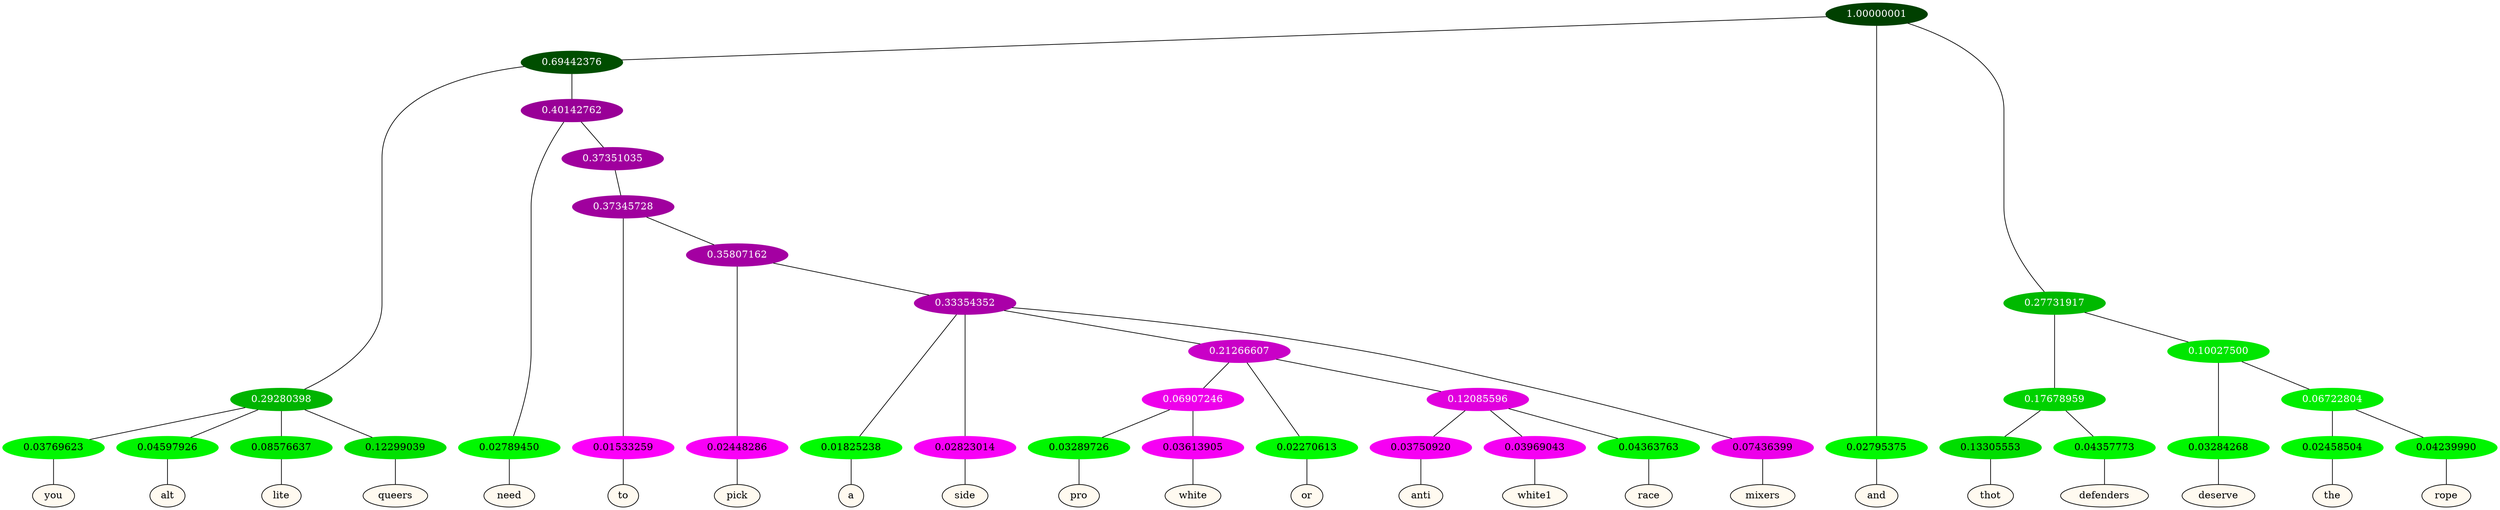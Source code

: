 graph {
	node [format=png height=0.15 nodesep=0.001 ordering=out overlap=prism overlap_scaling=0.01 ranksep=0.001 ratio=0.2 style=filled width=0.15]
	{
		rank=same
		a_w_8 [label=you color=black fillcolor=floralwhite style="filled,solid"]
		a_w_9 [label=alt color=black fillcolor=floralwhite style="filled,solid"]
		a_w_10 [label=lite color=black fillcolor=floralwhite style="filled,solid"]
		a_w_11 [label=queers color=black fillcolor=floralwhite style="filled,solid"]
		a_w_12 [label=need color=black fillcolor=floralwhite style="filled,solid"]
		a_w_21 [label=to color=black fillcolor=floralwhite style="filled,solid"]
		a_w_23 [label=pick color=black fillcolor=floralwhite style="filled,solid"]
		a_w_25 [label=a color=black fillcolor=floralwhite style="filled,solid"]
		a_w_26 [label=side color=black fillcolor=floralwhite style="filled,solid"]
		a_w_32 [label=pro color=black fillcolor=floralwhite style="filled,solid"]
		a_w_33 [label=white color=black fillcolor=floralwhite style="filled,solid"]
		a_w_30 [label=or color=black fillcolor=floralwhite style="filled,solid"]
		a_w_34 [label=anti color=black fillcolor=floralwhite style="filled,solid"]
		a_w_35 [label=white1 color=black fillcolor=floralwhite style="filled,solid"]
		a_w_36 [label=race color=black fillcolor=floralwhite style="filled,solid"]
		a_w_28 [label=mixers color=black fillcolor=floralwhite style="filled,solid"]
		a_w_2 [label=and color=black fillcolor=floralwhite style="filled,solid"]
		a_w_14 [label=thot color=black fillcolor=floralwhite style="filled,solid"]
		a_w_15 [label=defenders color=black fillcolor=floralwhite style="filled,solid"]
		a_w_16 [label=deserve color=black fillcolor=floralwhite style="filled,solid"]
		a_w_19 [label=the color=black fillcolor=floralwhite style="filled,solid"]
		a_w_20 [label=rope color=black fillcolor=floralwhite style="filled,solid"]
	}
	a_n_8 -- a_w_8
	a_n_9 -- a_w_9
	a_n_10 -- a_w_10
	a_n_11 -- a_w_11
	a_n_12 -- a_w_12
	a_n_21 -- a_w_21
	a_n_23 -- a_w_23
	a_n_25 -- a_w_25
	a_n_26 -- a_w_26
	a_n_32 -- a_w_32
	a_n_33 -- a_w_33
	a_n_30 -- a_w_30
	a_n_34 -- a_w_34
	a_n_35 -- a_w_35
	a_n_36 -- a_w_36
	a_n_28 -- a_w_28
	a_n_2 -- a_w_2
	a_n_14 -- a_w_14
	a_n_15 -- a_w_15
	a_n_16 -- a_w_16
	a_n_19 -- a_w_19
	a_n_20 -- a_w_20
	{
		rank=same
		a_n_8 [label=0.03769623 color="0.334 1.000 0.962" fontcolor=black]
		a_n_9 [label=0.04597926 color="0.334 1.000 0.954" fontcolor=black]
		a_n_10 [label=0.08576637 color="0.334 1.000 0.914" fontcolor=black]
		a_n_11 [label=0.12299039 color="0.334 1.000 0.877" fontcolor=black]
		a_n_12 [label=0.02789450 color="0.334 1.000 0.972" fontcolor=black]
		a_n_21 [label=0.01533259 color="0.835 1.000 0.985" fontcolor=black]
		a_n_23 [label=0.02448286 color="0.835 1.000 0.976" fontcolor=black]
		a_n_25 [label=0.01825238 color="0.334 1.000 0.982" fontcolor=black]
		a_n_26 [label=0.02823014 color="0.835 1.000 0.972" fontcolor=black]
		a_n_32 [label=0.03289726 color="0.334 1.000 0.967" fontcolor=black]
		a_n_33 [label=0.03613905 color="0.835 1.000 0.964" fontcolor=black]
		a_n_30 [label=0.02270613 color="0.334 1.000 0.977" fontcolor=black]
		a_n_34 [label=0.03750920 color="0.835 1.000 0.962" fontcolor=black]
		a_n_35 [label=0.03969043 color="0.835 1.000 0.960" fontcolor=black]
		a_n_36 [label=0.04363763 color="0.334 1.000 0.956" fontcolor=black]
		a_n_28 [label=0.07436399 color="0.835 1.000 0.926" fontcolor=black]
		a_n_2 [label=0.02795375 color="0.334 1.000 0.972" fontcolor=black]
		a_n_14 [label=0.13305553 color="0.334 1.000 0.867" fontcolor=black]
		a_n_15 [label=0.04357773 color="0.334 1.000 0.956" fontcolor=black]
		a_n_16 [label=0.03284268 color="0.334 1.000 0.967" fontcolor=black]
		a_n_19 [label=0.02458504 color="0.334 1.000 0.975" fontcolor=black]
		a_n_20 [label=0.04239990 color="0.334 1.000 0.958" fontcolor=black]
	}
	a_n_0 [label=1.00000001 color="0.334 1.000 0.250" fontcolor=grey99]
	a_n_1 [label=0.69442376 color="0.334 1.000 0.306" fontcolor=grey99]
	a_n_0 -- a_n_1
	a_n_0 -- a_n_2
	a_n_3 [label=0.27731917 color="0.334 1.000 0.723" fontcolor=grey99]
	a_n_0 -- a_n_3
	a_n_4 [label=0.29280398 color="0.334 1.000 0.707" fontcolor=grey99]
	a_n_1 -- a_n_4
	a_n_5 [label=0.40142762 color="0.835 1.000 0.599" fontcolor=grey99]
	a_n_1 -- a_n_5
	a_n_6 [label=0.17678959 color="0.334 1.000 0.823" fontcolor=grey99]
	a_n_3 -- a_n_6
	a_n_7 [label=0.10027500 color="0.334 1.000 0.900" fontcolor=grey99]
	a_n_3 -- a_n_7
	a_n_4 -- a_n_8
	a_n_4 -- a_n_9
	a_n_4 -- a_n_10
	a_n_4 -- a_n_11
	a_n_5 -- a_n_12
	a_n_13 [label=0.37351035 color="0.835 1.000 0.626" fontcolor=grey99]
	a_n_5 -- a_n_13
	a_n_6 -- a_n_14
	a_n_6 -- a_n_15
	a_n_7 -- a_n_16
	a_n_17 [label=0.06722804 color="0.334 1.000 0.933" fontcolor=grey99]
	a_n_7 -- a_n_17
	a_n_18 [label=0.37345728 color="0.835 1.000 0.627" fontcolor=grey99]
	a_n_13 -- a_n_18
	a_n_17 -- a_n_19
	a_n_17 -- a_n_20
	a_n_18 -- a_n_21
	a_n_22 [label=0.35807162 color="0.835 1.000 0.642" fontcolor=grey99]
	a_n_18 -- a_n_22
	a_n_22 -- a_n_23
	a_n_24 [label=0.33354352 color="0.835 1.000 0.666" fontcolor=grey99]
	a_n_22 -- a_n_24
	a_n_24 -- a_n_25
	a_n_24 -- a_n_26
	a_n_27 [label=0.21266607 color="0.835 1.000 0.787" fontcolor=grey99]
	a_n_24 -- a_n_27
	a_n_24 -- a_n_28
	a_n_29 [label=0.06907246 color="0.835 1.000 0.931" fontcolor=grey99]
	a_n_27 -- a_n_29
	a_n_27 -- a_n_30
	a_n_31 [label=0.12085596 color="0.835 1.000 0.879" fontcolor=grey99]
	a_n_27 -- a_n_31
	a_n_29 -- a_n_32
	a_n_29 -- a_n_33
	a_n_31 -- a_n_34
	a_n_31 -- a_n_35
	a_n_31 -- a_n_36
}
